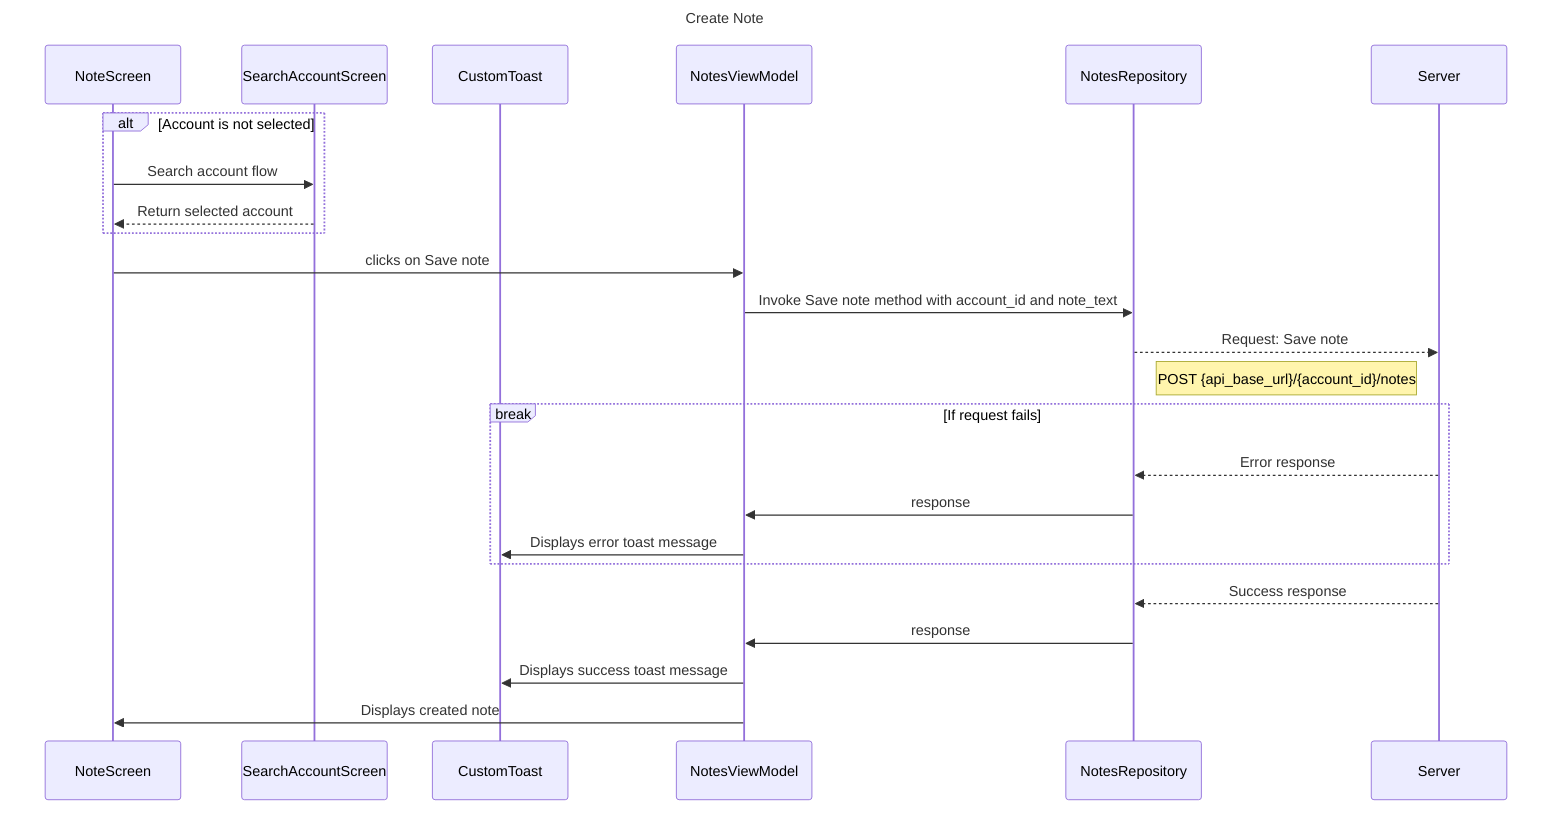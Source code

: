 sequenceDiagram
    title Create Note

    participant NS as NoteScreen
    participant SAS as SearchAccountScreen
    participant CT as CustomToast
    participant NVM as NotesViewModel
    participant NR as NotesRepository
    participant S as Server

       alt  Account is not selected
            NS->>SAS: Search account flow
            SAS-->>NS: Return selected account
        end

        NS->>NVM : clicks on Save note
        NVM->>NR: Invoke Save note method with account_id and note_text
        NR-->>S : Request: Save note
        note right of NR: POST {api_base_url}/{account_id}/notes

    break If request fails
        S-->>NR: Error response
        NR->>NVM: response
        NVM->>CT: Displays error toast message
    end
    
    S-->>NR: Success response
    NR->>NVM: response
    NVM->>CT: Displays success toast message
    NVM->>NS: Displays created note